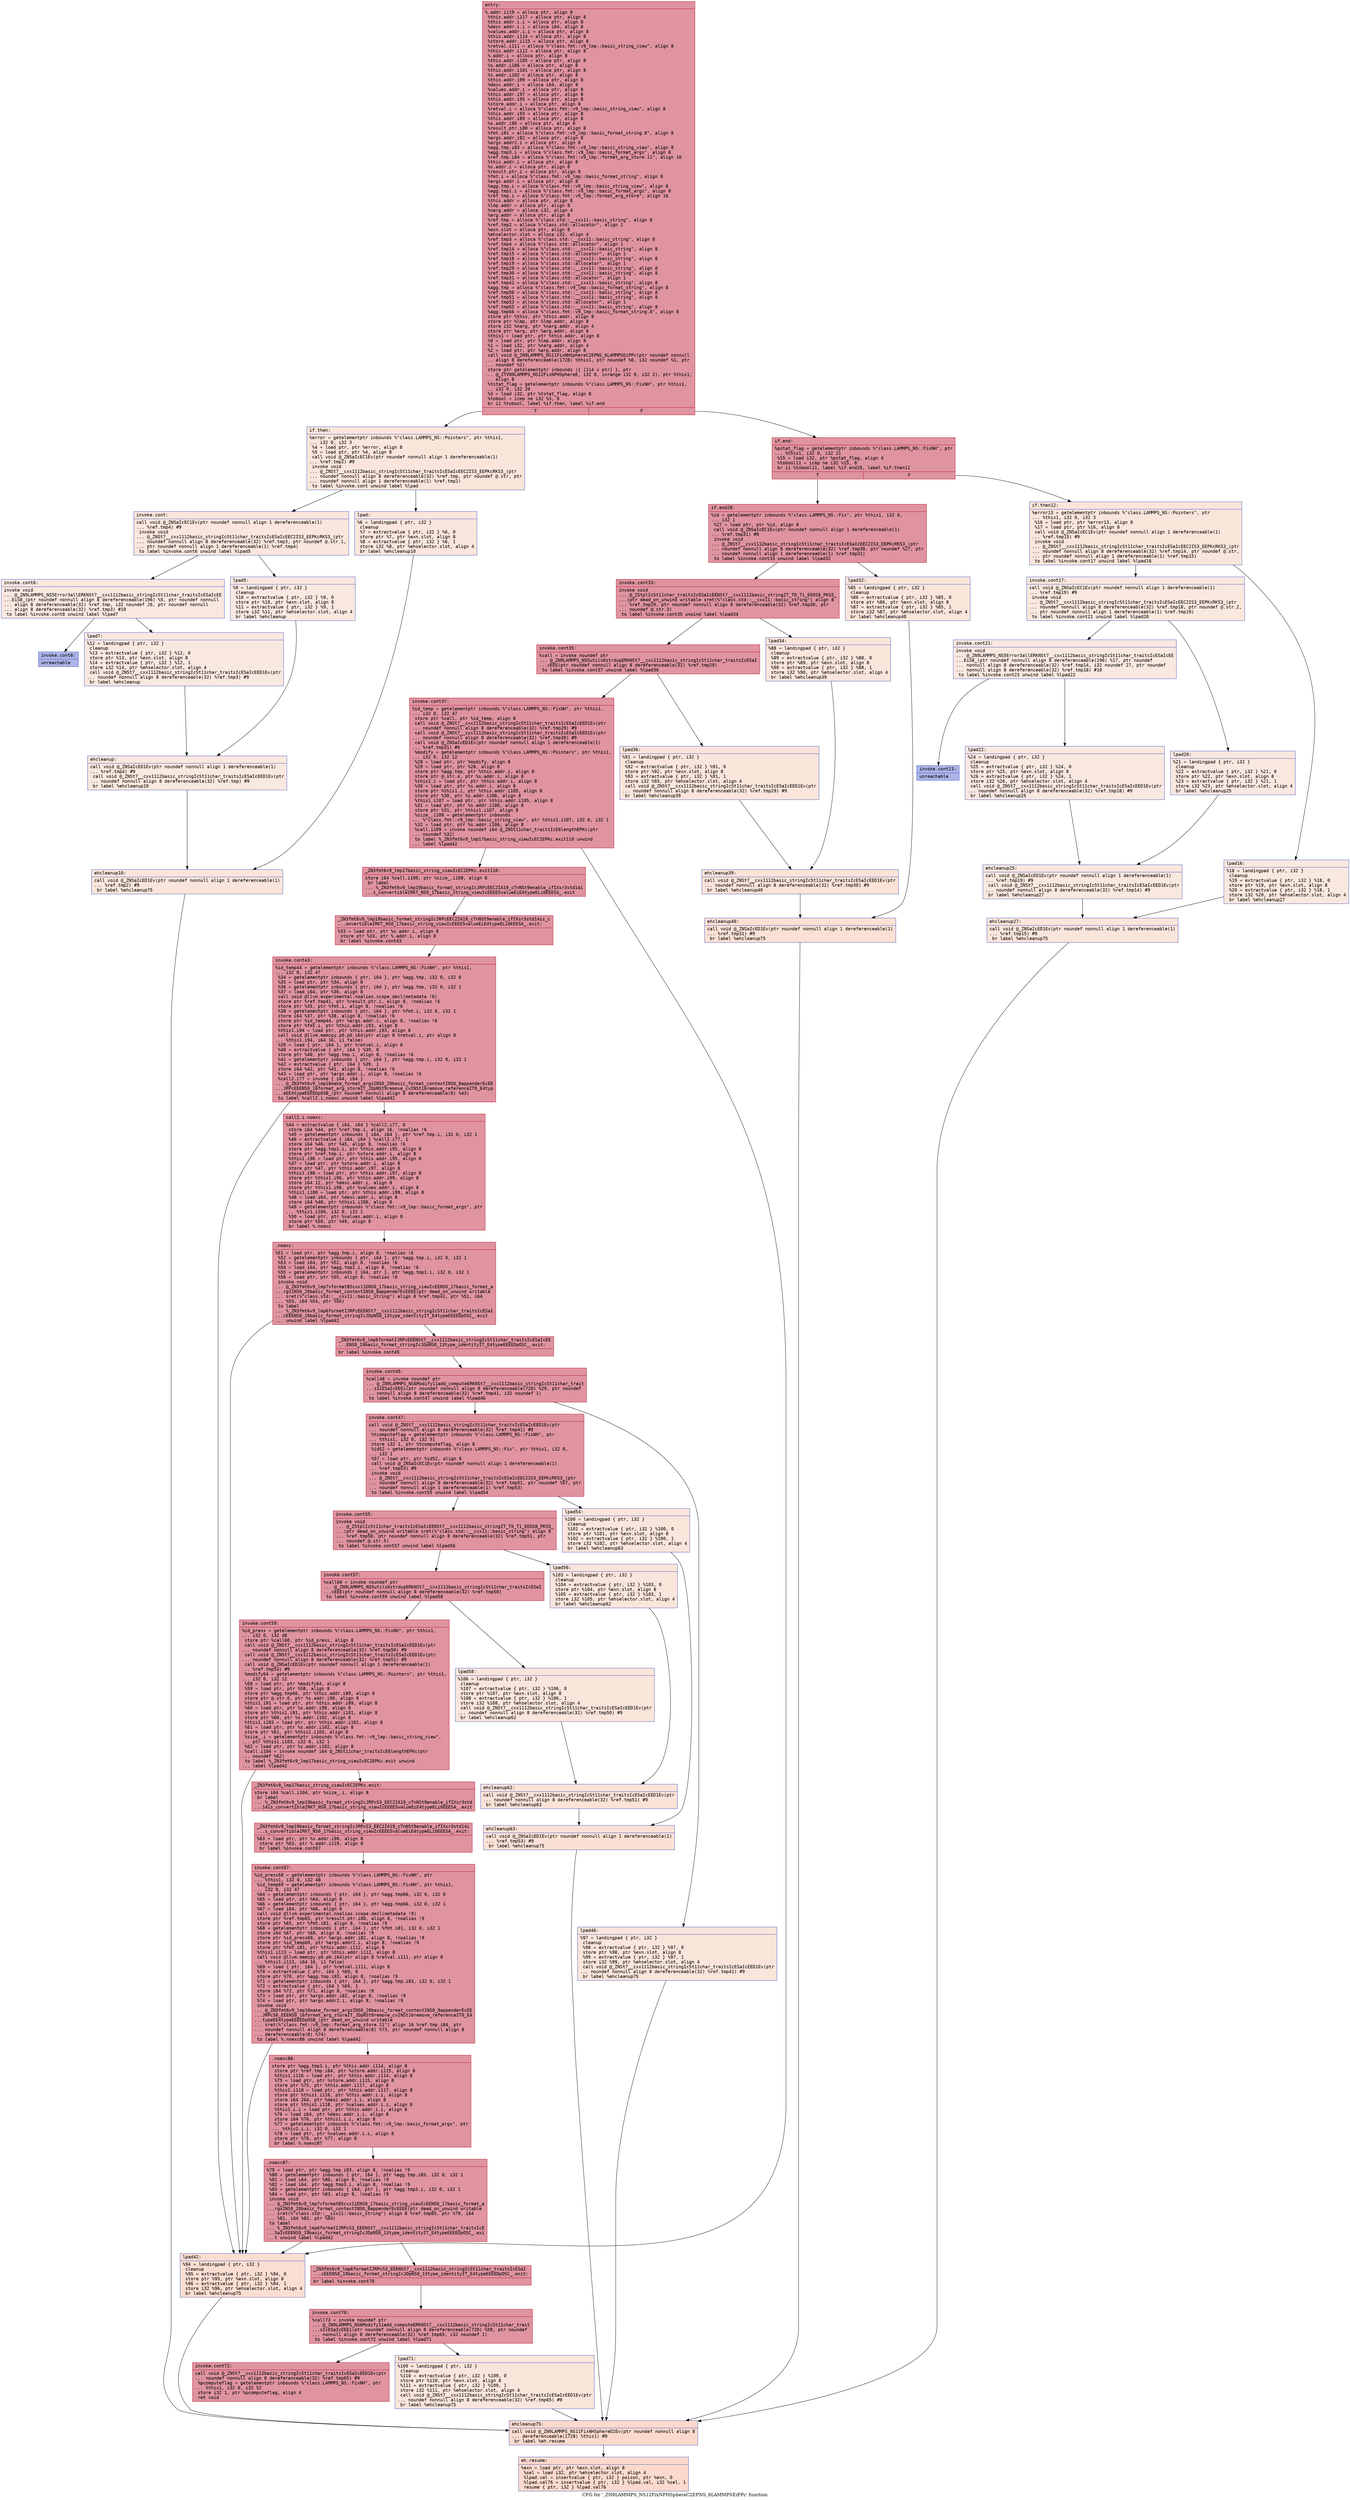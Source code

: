 digraph "CFG for '_ZN9LAMMPS_NS12FixNPHSphereC2EPNS_6LAMMPSEiPPc' function" {
	label="CFG for '_ZN9LAMMPS_NS12FixNPHSphereC2EPNS_6LAMMPSEiPPc' function";

	Node0x5569bf9ed840 [shape=record,color="#b70d28ff", style=filled, fillcolor="#b70d2870" fontname="Courier",label="{entry:\l|  %.addr.i119 = alloca ptr, align 8\l  %this.addr.i117 = alloca ptr, align 8\l  %this.addr.i.i = alloca ptr, align 8\l  %desc.addr.i.i = alloca i64, align 8\l  %values.addr.i.i = alloca ptr, align 8\l  %this.addr.i114 = alloca ptr, align 8\l  %store.addr.i115 = alloca ptr, align 8\l  %retval.i111 = alloca %\"class.fmt::v9_lmp::basic_string_view\", align 8\l  %this.addr.i112 = alloca ptr, align 8\l  %.addr.i = alloca ptr, align 8\l  %this.addr.i105 = alloca ptr, align 8\l  %s.addr.i106 = alloca ptr, align 8\l  %this.addr.i101 = alloca ptr, align 8\l  %s.addr.i102 = alloca ptr, align 8\l  %this.addr.i99 = alloca ptr, align 8\l  %desc.addr.i = alloca i64, align 8\l  %values.addr.i = alloca ptr, align 8\l  %this.addr.i97 = alloca ptr, align 8\l  %this.addr.i95 = alloca ptr, align 8\l  %store.addr.i = alloca ptr, align 8\l  %retval.i = alloca %\"class.fmt::v9_lmp::basic_string_view\", align 8\l  %this.addr.i93 = alloca ptr, align 8\l  %this.addr.i89 = alloca ptr, align 8\l  %s.addr.i90 = alloca ptr, align 8\l  %result.ptr.i80 = alloca ptr, align 8\l  %fmt.i81 = alloca %\"class.fmt::v9_lmp::basic_format_string.8\", align 8\l  %args.addr.i82 = alloca ptr, align 8\l  %args.addr2.i = alloca ptr, align 8\l  %agg.tmp.i83 = alloca %\"class.fmt::v9_lmp::basic_string_view\", align 8\l  %agg.tmp3.i = alloca %\"class.fmt::v9_lmp::basic_format_args\", align 8\l  %ref.tmp.i84 = alloca %\"class.fmt::v9_lmp::format_arg_store.11\", align 16\l  %this.addr.i = alloca ptr, align 8\l  %s.addr.i = alloca ptr, align 8\l  %result.ptr.i = alloca ptr, align 8\l  %fmt.i = alloca %\"class.fmt::v9_lmp::basic_format_string\", align 8\l  %args.addr.i = alloca ptr, align 8\l  %agg.tmp.i = alloca %\"class.fmt::v9_lmp::basic_string_view\", align 8\l  %agg.tmp1.i = alloca %\"class.fmt::v9_lmp::basic_format_args\", align 8\l  %ref.tmp.i = alloca %\"class.fmt::v9_lmp::format_arg_store\", align 16\l  %this.addr = alloca ptr, align 8\l  %lmp.addr = alloca ptr, align 8\l  %narg.addr = alloca i32, align 4\l  %arg.addr = alloca ptr, align 8\l  %ref.tmp = alloca %\"class.std::__cxx11::basic_string\", align 8\l  %ref.tmp2 = alloca %\"class.std::allocator\", align 1\l  %exn.slot = alloca ptr, align 8\l  %ehselector.slot = alloca i32, align 4\l  %ref.tmp3 = alloca %\"class.std::__cxx11::basic_string\", align 8\l  %ref.tmp4 = alloca %\"class.std::allocator\", align 1\l  %ref.tmp14 = alloca %\"class.std::__cxx11::basic_string\", align 8\l  %ref.tmp15 = alloca %\"class.std::allocator\", align 1\l  %ref.tmp18 = alloca %\"class.std::__cxx11::basic_string\", align 8\l  %ref.tmp19 = alloca %\"class.std::allocator\", align 1\l  %ref.tmp29 = alloca %\"class.std::__cxx11::basic_string\", align 8\l  %ref.tmp30 = alloca %\"class.std::__cxx11::basic_string\", align 8\l  %ref.tmp31 = alloca %\"class.std::allocator\", align 1\l  %ref.tmp41 = alloca %\"class.std::__cxx11::basic_string\", align 8\l  %agg.tmp = alloca %\"class.fmt::v9_lmp::basic_format_string\", align 8\l  %ref.tmp50 = alloca %\"class.std::__cxx11::basic_string\", align 8\l  %ref.tmp51 = alloca %\"class.std::__cxx11::basic_string\", align 8\l  %ref.tmp53 = alloca %\"class.std::allocator\", align 1\l  %ref.tmp65 = alloca %\"class.std::__cxx11::basic_string\", align 8\l  %agg.tmp66 = alloca %\"class.fmt::v9_lmp::basic_format_string.8\", align 8\l  store ptr %this, ptr %this.addr, align 8\l  store ptr %lmp, ptr %lmp.addr, align 8\l  store i32 %narg, ptr %narg.addr, align 4\l  store ptr %arg, ptr %arg.addr, align 8\l  %this1 = load ptr, ptr %this.addr, align 8\l  %0 = load ptr, ptr %lmp.addr, align 8\l  %1 = load i32, ptr %narg.addr, align 4\l  %2 = load ptr, ptr %arg.addr, align 8\l  call void @_ZN9LAMMPS_NS11FixNHSphereC2EPNS_6LAMMPSEiPPc(ptr noundef nonnull\l... align 8 dereferenceable(1728) %this1, ptr noundef %0, i32 noundef %1, ptr\l... noundef %2)\l  store ptr getelementptr inbounds (\{ [114 x ptr] \}, ptr\l... @_ZTVN9LAMMPS_NS12FixNPHSphereE, i32 0, inrange i32 0, i32 2), ptr %this1,\l... align 8\l  %tstat_flag = getelementptr inbounds %\"class.LAMMPS_NS::FixNH\", ptr %this1,\l... i32 0, i32 20\l  %3 = load i32, ptr %tstat_flag, align 8\l  %tobool = icmp ne i32 %3, 0\l  br i1 %tobool, label %if.then, label %if.end\l|{<s0>T|<s1>F}}"];
	Node0x5569bf9ed840:s0 -> Node0x5569bf9f27c0[tooltip="entry -> if.then\nProbability 0.00%" ];
	Node0x5569bf9ed840:s1 -> Node0x5569bf9f2870[tooltip="entry -> if.end\nProbability 100.00%" ];
	Node0x5569bf9f27c0 [shape=record,color="#3d50c3ff", style=filled, fillcolor="#f4c5ad70" fontname="Courier",label="{if.then:\l|  %error = getelementptr inbounds %\"class.LAMMPS_NS::Pointers\", ptr %this1,\l... i32 0, i32 3\l  %4 = load ptr, ptr %error, align 8\l  %5 = load ptr, ptr %4, align 8\l  call void @_ZNSaIcEC1Ev(ptr noundef nonnull align 1 dereferenceable(1)\l... %ref.tmp2) #9\l  invoke void\l... @_ZNSt7__cxx1112basic_stringIcSt11char_traitsIcESaIcEEC2IS3_EEPKcRKS3_(ptr\l... noundef nonnull align 8 dereferenceable(32) %ref.tmp, ptr noundef @.str, ptr\l... noundef nonnull align 1 dereferenceable(1) %ref.tmp2)\l          to label %invoke.cont unwind label %lpad\l}"];
	Node0x5569bf9f27c0 -> Node0x5569bf9f2ec0[tooltip="if.then -> invoke.cont\nProbability 50.00%" ];
	Node0x5569bf9f27c0 -> Node0x5569bf9f2fa0[tooltip="if.then -> lpad\nProbability 50.00%" ];
	Node0x5569bf9f2ec0 [shape=record,color="#3d50c3ff", style=filled, fillcolor="#f3c7b170" fontname="Courier",label="{invoke.cont:\l|  call void @_ZNSaIcEC1Ev(ptr noundef nonnull align 1 dereferenceable(1)\l... %ref.tmp4) #9\l  invoke void\l... @_ZNSt7__cxx1112basic_stringIcSt11char_traitsIcESaIcEEC2IS3_EEPKcRKS3_(ptr\l... noundef nonnull align 8 dereferenceable(32) %ref.tmp3, ptr noundef @.str.1,\l... ptr noundef nonnull align 1 dereferenceable(1) %ref.tmp4)\l          to label %invoke.cont6 unwind label %lpad5\l}"];
	Node0x5569bf9f2ec0 -> Node0x5569bf9f3330[tooltip="invoke.cont -> invoke.cont6\nProbability 50.00%" ];
	Node0x5569bf9f2ec0 -> Node0x5569bf9f3380[tooltip="invoke.cont -> lpad5\nProbability 50.00%" ];
	Node0x5569bf9f3330 [shape=record,color="#3d50c3ff", style=filled, fillcolor="#f1ccb870" fontname="Courier",label="{invoke.cont6:\l|  invoke void\l... @_ZN9LAMMPS_NS5Error3allERKNSt7__cxx1112basic_stringIcSt11char_traitsIcESaIcEE\l...EiS8_(ptr noundef nonnull align 8 dereferenceable(196) %5, ptr noundef nonnull\l... align 8 dereferenceable(32) %ref.tmp, i32 noundef 26, ptr noundef nonnull\l... align 8 dereferenceable(32) %ref.tmp3) #10\l          to label %invoke.cont8 unwind label %lpad7\l}"];
	Node0x5569bf9f3330 -> Node0x5569bf9f32e0[tooltip="invoke.cont6 -> invoke.cont8\nProbability 0.00%" ];
	Node0x5569bf9f3330 -> Node0x5569bf9f3700[tooltip="invoke.cont6 -> lpad7\nProbability 100.00%" ];
	Node0x5569bf9f32e0 [shape=record,color="#3d50c3ff", style=filled, fillcolor="#4358cb70" fontname="Courier",label="{invoke.cont8:\l|  unreachable\l}"];
	Node0x5569bf9f2fa0 [shape=record,color="#3d50c3ff", style=filled, fillcolor="#f3c7b170" fontname="Courier",label="{lpad:\l|  %6 = landingpad \{ ptr, i32 \}\l          cleanup\l  %7 = extractvalue \{ ptr, i32 \} %6, 0\l  store ptr %7, ptr %exn.slot, align 8\l  %8 = extractvalue \{ ptr, i32 \} %6, 1\l  store i32 %8, ptr %ehselector.slot, align 4\l  br label %ehcleanup10\l}"];
	Node0x5569bf9f2fa0 -> Node0x5569bf9f4db0[tooltip="lpad -> ehcleanup10\nProbability 100.00%" ];
	Node0x5569bf9f3380 [shape=record,color="#3d50c3ff", style=filled, fillcolor="#f1ccb870" fontname="Courier",label="{lpad5:\l|  %9 = landingpad \{ ptr, i32 \}\l          cleanup\l  %10 = extractvalue \{ ptr, i32 \} %9, 0\l  store ptr %10, ptr %exn.slot, align 8\l  %11 = extractvalue \{ ptr, i32 \} %9, 1\l  store i32 %11, ptr %ehselector.slot, align 4\l  br label %ehcleanup\l}"];
	Node0x5569bf9f3380 -> Node0x5569bf9ef6d0[tooltip="lpad5 -> ehcleanup\nProbability 100.00%" ];
	Node0x5569bf9f3700 [shape=record,color="#3d50c3ff", style=filled, fillcolor="#f1ccb870" fontname="Courier",label="{lpad7:\l|  %12 = landingpad \{ ptr, i32 \}\l          cleanup\l  %13 = extractvalue \{ ptr, i32 \} %12, 0\l  store ptr %13, ptr %exn.slot, align 8\l  %14 = extractvalue \{ ptr, i32 \} %12, 1\l  store i32 %14, ptr %ehselector.slot, align 4\l  call void @_ZNSt7__cxx1112basic_stringIcSt11char_traitsIcESaIcEED1Ev(ptr\l... noundef nonnull align 8 dereferenceable(32) %ref.tmp3) #9\l  br label %ehcleanup\l}"];
	Node0x5569bf9f3700 -> Node0x5569bf9ef6d0[tooltip="lpad7 -> ehcleanup\nProbability 100.00%" ];
	Node0x5569bf9ef6d0 [shape=record,color="#3d50c3ff", style=filled, fillcolor="#f2cab570" fontname="Courier",label="{ehcleanup:\l|  call void @_ZNSaIcED1Ev(ptr noundef nonnull align 1 dereferenceable(1)\l... %ref.tmp4) #9\l  call void @_ZNSt7__cxx1112basic_stringIcSt11char_traitsIcESaIcEED1Ev(ptr\l... noundef nonnull align 8 dereferenceable(32) %ref.tmp) #9\l  br label %ehcleanup10\l}"];
	Node0x5569bf9ef6d0 -> Node0x5569bf9f4db0[tooltip="ehcleanup -> ehcleanup10\nProbability 100.00%" ];
	Node0x5569bf9f4db0 [shape=record,color="#3d50c3ff", style=filled, fillcolor="#f4c5ad70" fontname="Courier",label="{ehcleanup10:\l|  call void @_ZNSaIcED1Ev(ptr noundef nonnull align 1 dereferenceable(1)\l... %ref.tmp2) #9\l  br label %ehcleanup75\l}"];
	Node0x5569bf9f4db0 -> Node0x5569bf9f6390[tooltip="ehcleanup10 -> ehcleanup75\nProbability 100.00%" ];
	Node0x5569bf9f2870 [shape=record,color="#b70d28ff", style=filled, fillcolor="#b70d2870" fontname="Courier",label="{if.end:\l|  %pstat_flag = getelementptr inbounds %\"class.LAMMPS_NS::FixNH\", ptr\l... %this1, i32 0, i32 21\l  %15 = load i32, ptr %pstat_flag, align 4\l  %tobool11 = icmp ne i32 %15, 0\l  br i1 %tobool11, label %if.end28, label %if.then12\l|{<s0>T|<s1>F}}"];
	Node0x5569bf9f2870:s0 -> Node0x5569bf9f6680[tooltip="if.end -> if.end28\nProbability 100.00%" ];
	Node0x5569bf9f2870:s1 -> Node0x5569bf9f6700[tooltip="if.end -> if.then12\nProbability 0.00%" ];
	Node0x5569bf9f6700 [shape=record,color="#3d50c3ff", style=filled, fillcolor="#f4c5ad70" fontname="Courier",label="{if.then12:\l|  %error13 = getelementptr inbounds %\"class.LAMMPS_NS::Pointers\", ptr\l... %this1, i32 0, i32 3\l  %16 = load ptr, ptr %error13, align 8\l  %17 = load ptr, ptr %16, align 8\l  call void @_ZNSaIcEC1Ev(ptr noundef nonnull align 1 dereferenceable(1)\l... %ref.tmp15) #9\l  invoke void\l... @_ZNSt7__cxx1112basic_stringIcSt11char_traitsIcESaIcEEC2IS3_EEPKcRKS3_(ptr\l... noundef nonnull align 8 dereferenceable(32) %ref.tmp14, ptr noundef @.str,\l... ptr noundef nonnull align 1 dereferenceable(1) %ref.tmp15)\l          to label %invoke.cont17 unwind label %lpad16\l}"];
	Node0x5569bf9f6700 -> Node0x5569bf9f6bd0[tooltip="if.then12 -> invoke.cont17\nProbability 50.00%" ];
	Node0x5569bf9f6700 -> Node0x5569bf9f6c50[tooltip="if.then12 -> lpad16\nProbability 50.00%" ];
	Node0x5569bf9f6bd0 [shape=record,color="#3d50c3ff", style=filled, fillcolor="#f2cab570" fontname="Courier",label="{invoke.cont17:\l|  call void @_ZNSaIcEC1Ev(ptr noundef nonnull align 1 dereferenceable(1)\l... %ref.tmp19) #9\l  invoke void\l... @_ZNSt7__cxx1112basic_stringIcSt11char_traitsIcESaIcEEC2IS3_EEPKcRKS3_(ptr\l... noundef nonnull align 8 dereferenceable(32) %ref.tmp18, ptr noundef @.str.2,\l... ptr noundef nonnull align 1 dereferenceable(1) %ref.tmp19)\l          to label %invoke.cont21 unwind label %lpad20\l}"];
	Node0x5569bf9f6bd0 -> Node0x5569bf9f6fd0[tooltip="invoke.cont17 -> invoke.cont21\nProbability 50.00%" ];
	Node0x5569bf9f6bd0 -> Node0x5569bf9f7020[tooltip="invoke.cont17 -> lpad20\nProbability 50.00%" ];
	Node0x5569bf9f6fd0 [shape=record,color="#3d50c3ff", style=filled, fillcolor="#f1ccb870" fontname="Courier",label="{invoke.cont21:\l|  invoke void\l... @_ZN9LAMMPS_NS5Error3allERKNSt7__cxx1112basic_stringIcSt11char_traitsIcESaIcEE\l...EiS8_(ptr noundef nonnull align 8 dereferenceable(196) %17, ptr noundef\l... nonnull align 8 dereferenceable(32) %ref.tmp14, i32 noundef 27, ptr noundef\l... nonnull align 8 dereferenceable(32) %ref.tmp18) #10\l          to label %invoke.cont23 unwind label %lpad22\l}"];
	Node0x5569bf9f6fd0 -> Node0x5569bf9f6f80[tooltip="invoke.cont21 -> invoke.cont23\nProbability 0.00%" ];
	Node0x5569bf9f6fd0 -> Node0x5569bf9f7340[tooltip="invoke.cont21 -> lpad22\nProbability 100.00%" ];
	Node0x5569bf9f6f80 [shape=record,color="#3d50c3ff", style=filled, fillcolor="#4358cb70" fontname="Courier",label="{invoke.cont23:\l|  unreachable\l}"];
	Node0x5569bf9f6c50 [shape=record,color="#3d50c3ff", style=filled, fillcolor="#f2cab570" fontname="Courier",label="{lpad16:\l|  %18 = landingpad \{ ptr, i32 \}\l          cleanup\l  %19 = extractvalue \{ ptr, i32 \} %18, 0\l  store ptr %19, ptr %exn.slot, align 8\l  %20 = extractvalue \{ ptr, i32 \} %18, 1\l  store i32 %20, ptr %ehselector.slot, align 4\l  br label %ehcleanup27\l}"];
	Node0x5569bf9f6c50 -> Node0x5569bf9f7900[tooltip="lpad16 -> ehcleanup27\nProbability 100.00%" ];
	Node0x5569bf9f7020 [shape=record,color="#3d50c3ff", style=filled, fillcolor="#f1ccb870" fontname="Courier",label="{lpad20:\l|  %21 = landingpad \{ ptr, i32 \}\l          cleanup\l  %22 = extractvalue \{ ptr, i32 \} %21, 0\l  store ptr %22, ptr %exn.slot, align 8\l  %23 = extractvalue \{ ptr, i32 \} %21, 1\l  store i32 %23, ptr %ehselector.slot, align 4\l  br label %ehcleanup25\l}"];
	Node0x5569bf9f7020 -> Node0x5569bf9f7c50[tooltip="lpad20 -> ehcleanup25\nProbability 100.00%" ];
	Node0x5569bf9f7340 [shape=record,color="#3d50c3ff", style=filled, fillcolor="#f1ccb870" fontname="Courier",label="{lpad22:\l|  %24 = landingpad \{ ptr, i32 \}\l          cleanup\l  %25 = extractvalue \{ ptr, i32 \} %24, 0\l  store ptr %25, ptr %exn.slot, align 8\l  %26 = extractvalue \{ ptr, i32 \} %24, 1\l  store i32 %26, ptr %ehselector.slot, align 4\l  call void @_ZNSt7__cxx1112basic_stringIcSt11char_traitsIcESaIcEED1Ev(ptr\l... noundef nonnull align 8 dereferenceable(32) %ref.tmp18) #9\l  br label %ehcleanup25\l}"];
	Node0x5569bf9f7340 -> Node0x5569bf9f7c50[tooltip="lpad22 -> ehcleanup25\nProbability 100.00%" ];
	Node0x5569bf9f7c50 [shape=record,color="#3d50c3ff", style=filled, fillcolor="#f2cab570" fontname="Courier",label="{ehcleanup25:\l|  call void @_ZNSaIcED1Ev(ptr noundef nonnull align 1 dereferenceable(1)\l... %ref.tmp19) #9\l  call void @_ZNSt7__cxx1112basic_stringIcSt11char_traitsIcESaIcEED1Ev(ptr\l... noundef nonnull align 8 dereferenceable(32) %ref.tmp14) #9\l  br label %ehcleanup27\l}"];
	Node0x5569bf9f7c50 -> Node0x5569bf9f7900[tooltip="ehcleanup25 -> ehcleanup27\nProbability 100.00%" ];
	Node0x5569bf9f7900 [shape=record,color="#3d50c3ff", style=filled, fillcolor="#f4c5ad70" fontname="Courier",label="{ehcleanup27:\l|  call void @_ZNSaIcED1Ev(ptr noundef nonnull align 1 dereferenceable(1)\l... %ref.tmp15) #9\l  br label %ehcleanup75\l}"];
	Node0x5569bf9f7900 -> Node0x5569bf9f6390[tooltip="ehcleanup27 -> ehcleanup75\nProbability 100.00%" ];
	Node0x5569bf9f6680 [shape=record,color="#b70d28ff", style=filled, fillcolor="#b70d2870" fontname="Courier",label="{if.end28:\l|  %id = getelementptr inbounds %\"class.LAMMPS_NS::Fix\", ptr %this1, i32 0,\l... i32 1\l  %27 = load ptr, ptr %id, align 8\l  call void @_ZNSaIcEC1Ev(ptr noundef nonnull align 1 dereferenceable(1)\l... %ref.tmp31) #9\l  invoke void\l... @_ZNSt7__cxx1112basic_stringIcSt11char_traitsIcESaIcEEC2IS3_EEPKcRKS3_(ptr\l... noundef nonnull align 8 dereferenceable(32) %ref.tmp30, ptr noundef %27, ptr\l... noundef nonnull align 1 dereferenceable(1) %ref.tmp31)\l          to label %invoke.cont33 unwind label %lpad32\l}"];
	Node0x5569bf9f6680 -> Node0x5569bf9f08c0[tooltip="if.end28 -> invoke.cont33\nProbability 100.00%" ];
	Node0x5569bf9f6680 -> Node0x5569bf9f0910[tooltip="if.end28 -> lpad32\nProbability 0.00%" ];
	Node0x5569bf9f08c0 [shape=record,color="#b70d28ff", style=filled, fillcolor="#b70d2870" fontname="Courier",label="{invoke.cont33:\l|  invoke void\l... @_ZStplIcSt11char_traitsIcESaIcEENSt7__cxx1112basic_stringIT_T0_T1_EEOS8_PKS5_\l...(ptr dead_on_unwind writable sret(%\"class.std::__cxx11::basic_string\") align 8\l... %ref.tmp29, ptr noundef nonnull align 8 dereferenceable(32) %ref.tmp30, ptr\l... noundef @.str.3)\l          to label %invoke.cont35 unwind label %lpad34\l}"];
	Node0x5569bf9f08c0 -> Node0x5569bf9f0870[tooltip="invoke.cont33 -> invoke.cont35\nProbability 100.00%" ];
	Node0x5569bf9f08c0 -> Node0x5569bf9f0b40[tooltip="invoke.cont33 -> lpad34\nProbability 0.00%" ];
	Node0x5569bf9f0870 [shape=record,color="#b70d28ff", style=filled, fillcolor="#b70d2870" fontname="Courier",label="{invoke.cont35:\l|  %call = invoke noundef ptr\l... @_ZN9LAMMPS_NS5utils6strdupERKNSt7__cxx1112basic_stringIcSt11char_traitsIcESaI\l...cEEE(ptr noundef nonnull align 8 dereferenceable(32) %ref.tmp29)\l          to label %invoke.cont37 unwind label %lpad36\l}"];
	Node0x5569bf9f0870 -> Node0x5569bf9f9480[tooltip="invoke.cont35 -> invoke.cont37\nProbability 100.00%" ];
	Node0x5569bf9f0870 -> Node0x5569bf9f94d0[tooltip="invoke.cont35 -> lpad36\nProbability 0.00%" ];
	Node0x5569bf9f9480 [shape=record,color="#b70d28ff", style=filled, fillcolor="#b70d2870" fontname="Courier",label="{invoke.cont37:\l|  %id_temp = getelementptr inbounds %\"class.LAMMPS_NS::FixNH\", ptr %this1,\l... i32 0, i32 47\l  store ptr %call, ptr %id_temp, align 8\l  call void @_ZNSt7__cxx1112basic_stringIcSt11char_traitsIcESaIcEED1Ev(ptr\l... noundef nonnull align 8 dereferenceable(32) %ref.tmp29) #9\l  call void @_ZNSt7__cxx1112basic_stringIcSt11char_traitsIcESaIcEED1Ev(ptr\l... noundef nonnull align 8 dereferenceable(32) %ref.tmp30) #9\l  call void @_ZNSaIcED1Ev(ptr noundef nonnull align 1 dereferenceable(1)\l... %ref.tmp31) #9\l  %modify = getelementptr inbounds %\"class.LAMMPS_NS::Pointers\", ptr %this1,\l... i32 0, i32 12\l  %28 = load ptr, ptr %modify, align 8\l  %29 = load ptr, ptr %28, align 8\l  store ptr %agg.tmp, ptr %this.addr.i, align 8\l  store ptr @.str.4, ptr %s.addr.i, align 8\l  %this1.i = load ptr, ptr %this.addr.i, align 8\l  %30 = load ptr, ptr %s.addr.i, align 8\l  store ptr %this1.i, ptr %this.addr.i105, align 8\l  store ptr %30, ptr %s.addr.i106, align 8\l  %this1.i107 = load ptr, ptr %this.addr.i105, align 8\l  %31 = load ptr, ptr %s.addr.i106, align 8\l  store ptr %31, ptr %this1.i107, align 8\l  %size_.i108 = getelementptr inbounds\l... %\"class.fmt::v9_lmp::basic_string_view\", ptr %this1.i107, i32 0, i32 1\l  %32 = load ptr, ptr %s.addr.i106, align 8\l  %call.i109 = invoke noundef i64 @_ZNSt11char_traitsIcE6lengthEPKc(ptr\l... noundef %32)\l          to label %_ZN3fmt6v9_lmp17basic_string_viewIcEC2EPKc.exit110 unwind\l... label %lpad42\l}"];
	Node0x5569bf9f9480 -> Node0x5569bf9fa4f0[tooltip="invoke.cont37 -> _ZN3fmt6v9_lmp17basic_string_viewIcEC2EPKc.exit110\nProbability 100.00%" ];
	Node0x5569bf9f9480 -> Node0x5569bf9fa590[tooltip="invoke.cont37 -> lpad42\nProbability 0.00%" ];
	Node0x5569bf9fa4f0 [shape=record,color="#b70d28ff", style=filled, fillcolor="#b70d2870" fontname="Courier",label="{_ZN3fmt6v9_lmp17basic_string_viewIcEC2EPKc.exit110:\l|  store i64 %call.i109, ptr %size_.i108, align 8\l  br label\l... %_ZN3fmt6v9_lmp19basic_format_stringIcJRPcEEC2IA19_cTnNSt9enable_ifIXsr3std14i\l...s_convertibleIRKT_NS0_17basic_string_viewIcEEEE5valueEiE4typeELi0EEESA_.exit\l}"];
	Node0x5569bf9fa4f0 -> Node0x5569bf9fa910[tooltip="_ZN3fmt6v9_lmp17basic_string_viewIcEC2EPKc.exit110 -> _ZN3fmt6v9_lmp19basic_format_stringIcJRPcEEC2IA19_cTnNSt9enable_ifIXsr3std14is_convertibleIRKT_NS0_17basic_string_viewIcEEEE5valueEiE4typeELi0EEESA_.exit\nProbability 100.00%" ];
	Node0x5569bf9fa910 [shape=record,color="#b70d28ff", style=filled, fillcolor="#b70d2870" fontname="Courier",label="{_ZN3fmt6v9_lmp19basic_format_stringIcJRPcEEC2IA19_cTnNSt9enable_ifIXsr3std14is_c\l...onvertibleIRKT_NS0_17basic_string_viewIcEEEE5valueEiE4typeELi0EEESA_.exit:\l|  %33 = load ptr, ptr %s.addr.i, align 8\l  store ptr %33, ptr %.addr.i, align 8\l  br label %invoke.cont43\l}"];
	Node0x5569bf9fa910 -> Node0x5569bf9fad10[tooltip="_ZN3fmt6v9_lmp19basic_format_stringIcJRPcEEC2IA19_cTnNSt9enable_ifIXsr3std14is_convertibleIRKT_NS0_17basic_string_viewIcEEEE5valueEiE4typeELi0EEESA_.exit -> invoke.cont43\nProbability 100.00%" ];
	Node0x5569bf9fad10 [shape=record,color="#b70d28ff", style=filled, fillcolor="#b70d2870" fontname="Courier",label="{invoke.cont43:\l|  %id_temp44 = getelementptr inbounds %\"class.LAMMPS_NS::FixNH\", ptr %this1,\l... i32 0, i32 47\l  %34 = getelementptr inbounds \{ ptr, i64 \}, ptr %agg.tmp, i32 0, i32 0\l  %35 = load ptr, ptr %34, align 8\l  %36 = getelementptr inbounds \{ ptr, i64 \}, ptr %agg.tmp, i32 0, i32 1\l  %37 = load i64, ptr %36, align 8\l  call void @llvm.experimental.noalias.scope.decl(metadata !6)\l  store ptr %ref.tmp41, ptr %result.ptr.i, align 8, !noalias !6\l  store ptr %35, ptr %fmt.i, align 8, !noalias !6\l  %38 = getelementptr inbounds \{ ptr, i64 \}, ptr %fmt.i, i32 0, i32 1\l  store i64 %37, ptr %38, align 8, !noalias !6\l  store ptr %id_temp44, ptr %args.addr.i, align 8, !noalias !6\l  store ptr %fmt.i, ptr %this.addr.i93, align 8\l  %this1.i94 = load ptr, ptr %this.addr.i93, align 8\l  call void @llvm.memcpy.p0.p0.i64(ptr align 8 %retval.i, ptr align 8\l... %this1.i94, i64 16, i1 false)\l  %39 = load \{ ptr, i64 \}, ptr %retval.i, align 8\l  %40 = extractvalue \{ ptr, i64 \} %39, 0\l  store ptr %40, ptr %agg.tmp.i, align 8, !noalias !6\l  %41 = getelementptr inbounds \{ ptr, i64 \}, ptr %agg.tmp.i, i32 0, i32 1\l  %42 = extractvalue \{ ptr, i64 \} %39, 1\l  store i64 %42, ptr %41, align 8, !noalias !6\l  %43 = load ptr, ptr %args.addr.i, align 8, !noalias !6\l  %call2.i77 = invoke \{ i64, i64 \}\l... @_ZN3fmt6v9_lmp16make_format_argsINS0_20basic_format_contextINS0_8appenderEcEE\l...JRPcEEENS0_16format_arg_storeIT_JDpNSt9remove_cvINSt16remove_referenceIT0_E4typ\l...eEE4typeEEEEDpOSB_(ptr noundef nonnull align 8 dereferenceable(8) %43)\l          to label %call2.i.noexc unwind label %lpad42\l}"];
	Node0x5569bf9fad10 -> Node0x5569bf9fd530[tooltip="invoke.cont43 -> call2.i.noexc\nProbability 100.00%" ];
	Node0x5569bf9fad10 -> Node0x5569bf9fa590[tooltip="invoke.cont43 -> lpad42\nProbability 0.00%" ];
	Node0x5569bf9fd530 [shape=record,color="#b70d28ff", style=filled, fillcolor="#b70d2870" fontname="Courier",label="{call2.i.noexc:\l|  %44 = extractvalue \{ i64, i64 \} %call2.i77, 0\l  store i64 %44, ptr %ref.tmp.i, align 16, !noalias !6\l  %45 = getelementptr inbounds \{ i64, i64 \}, ptr %ref.tmp.i, i32 0, i32 1\l  %46 = extractvalue \{ i64, i64 \} %call2.i77, 1\l  store i64 %46, ptr %45, align 8, !noalias !6\l  store ptr %agg.tmp1.i, ptr %this.addr.i95, align 8\l  store ptr %ref.tmp.i, ptr %store.addr.i, align 8\l  %this1.i96 = load ptr, ptr %this.addr.i95, align 8\l  %47 = load ptr, ptr %store.addr.i, align 8\l  store ptr %47, ptr %this.addr.i97, align 8\l  %this1.i98 = load ptr, ptr %this.addr.i97, align 8\l  store ptr %this1.i96, ptr %this.addr.i99, align 8\l  store i64 12, ptr %desc.addr.i, align 8\l  store ptr %this1.i98, ptr %values.addr.i, align 8\l  %this1.i100 = load ptr, ptr %this.addr.i99, align 8\l  %48 = load i64, ptr %desc.addr.i, align 8\l  store i64 %48, ptr %this1.i100, align 8\l  %49 = getelementptr inbounds %\"class.fmt::v9_lmp::basic_format_args\", ptr\l... %this1.i100, i32 0, i32 1\l  %50 = load ptr, ptr %values.addr.i, align 8\l  store ptr %50, ptr %49, align 8\l  br label %.noexc\l}"];
	Node0x5569bf9fd530 -> Node0x5569bf9febc0[tooltip="call2.i.noexc -> .noexc\nProbability 100.00%" ];
	Node0x5569bf9febc0 [shape=record,color="#b70d28ff", style=filled, fillcolor="#b70d2870" fontname="Courier",label="{.noexc:\l|  %51 = load ptr, ptr %agg.tmp.i, align 8, !noalias !6\l  %52 = getelementptr inbounds \{ ptr, i64 \}, ptr %agg.tmp.i, i32 0, i32 1\l  %53 = load i64, ptr %52, align 8, !noalias !6\l  %54 = load i64, ptr %agg.tmp1.i, align 8, !noalias !6\l  %55 = getelementptr inbounds \{ i64, ptr \}, ptr %agg.tmp1.i, i32 0, i32 1\l  %56 = load ptr, ptr %55, align 8, !noalias !6\l  invoke void\l... @_ZN3fmt6v9_lmp7vformatB5cxx11ENS0_17basic_string_viewIcEENS0_17basic_format_a\l...rgsINS0_20basic_format_contextINS0_8appenderEcEEEE(ptr dead_on_unwind writable\l... sret(%\"class.std::__cxx11::basic_string\") align 8 %ref.tmp41, ptr %51, i64\l... %53, i64 %54, ptr %56)\l          to label\l... %_ZN3fmt6v9_lmp6formatIJRPcEEENSt7__cxx1112basic_stringIcSt11char_traitsIcESaI\l...cEEENS0_19basic_format_stringIcJDpNS0_13type_identityIT_E4typeEEEEDpOSC_.exit\l... unwind label %lpad42\l}"];
	Node0x5569bf9febc0 -> Node0x5569bf9ff090[tooltip=".noexc -> _ZN3fmt6v9_lmp6formatIJRPcEEENSt7__cxx1112basic_stringIcSt11char_traitsIcESaIcEEENS0_19basic_format_stringIcJDpNS0_13type_identityIT_E4typeEEEEDpOSC_.exit\nProbability 100.00%" ];
	Node0x5569bf9febc0 -> Node0x5569bf9fa590[tooltip=".noexc -> lpad42\nProbability 0.00%" ];
	Node0x5569bf9ff090 [shape=record,color="#b70d28ff", style=filled, fillcolor="#b70d2870" fontname="Courier",label="{_ZN3fmt6v9_lmp6formatIJRPcEEENSt7__cxx1112basic_stringIcSt11char_traitsIcESaIcEE\l...ENS0_19basic_format_stringIcJDpNS0_13type_identityIT_E4typeEEEEDpOSC_.exit:\l|  br label %invoke.cont45\l}"];
	Node0x5569bf9ff090 -> Node0x5569bf9ff530[tooltip="_ZN3fmt6v9_lmp6formatIJRPcEEENSt7__cxx1112basic_stringIcSt11char_traitsIcESaIcEEENS0_19basic_format_stringIcJDpNS0_13type_identityIT_E4typeEEEEDpOSC_.exit -> invoke.cont45\nProbability 100.00%" ];
	Node0x5569bf9ff530 [shape=record,color="#b70d28ff", style=filled, fillcolor="#b70d2870" fontname="Courier",label="{invoke.cont45:\l|  %call48 = invoke noundef ptr\l... @_ZN9LAMMPS_NS6Modify11add_computeERKNSt7__cxx1112basic_stringIcSt11char_trait\l...sIcESaIcEEEi(ptr noundef nonnull align 8 dereferenceable(720) %29, ptr noundef\l... nonnull align 8 dereferenceable(32) %ref.tmp41, i32 noundef 1)\l          to label %invoke.cont47 unwind label %lpad46\l}"];
	Node0x5569bf9ff530 -> Node0x5569bf9ff660[tooltip="invoke.cont45 -> invoke.cont47\nProbability 100.00%" ];
	Node0x5569bf9ff530 -> Node0x5569bf9ff740[tooltip="invoke.cont45 -> lpad46\nProbability 0.00%" ];
	Node0x5569bf9ff660 [shape=record,color="#b70d28ff", style=filled, fillcolor="#b70d2870" fontname="Courier",label="{invoke.cont47:\l|  call void @_ZNSt7__cxx1112basic_stringIcSt11char_traitsIcESaIcEED1Ev(ptr\l... noundef nonnull align 8 dereferenceable(32) %ref.tmp41) #9\l  %tcomputeflag = getelementptr inbounds %\"class.LAMMPS_NS::FixNH\", ptr\l... %this1, i32 0, i32 51\l  store i32 1, ptr %tcomputeflag, align 8\l  %id52 = getelementptr inbounds %\"class.LAMMPS_NS::Fix\", ptr %this1, i32 0,\l... i32 1\l  %57 = load ptr, ptr %id52, align 8\l  call void @_ZNSaIcEC1Ev(ptr noundef nonnull align 1 dereferenceable(1)\l... %ref.tmp53) #9\l  invoke void\l... @_ZNSt7__cxx1112basic_stringIcSt11char_traitsIcESaIcEEC2IS3_EEPKcRKS3_(ptr\l... noundef nonnull align 8 dereferenceable(32) %ref.tmp51, ptr noundef %57, ptr\l... noundef nonnull align 1 dereferenceable(1) %ref.tmp53)\l          to label %invoke.cont55 unwind label %lpad54\l}"];
	Node0x5569bf9ff660 -> Node0x5569bfa00060[tooltip="invoke.cont47 -> invoke.cont55\nProbability 100.00%" ];
	Node0x5569bf9ff660 -> Node0x5569bfa000e0[tooltip="invoke.cont47 -> lpad54\nProbability 0.00%" ];
	Node0x5569bfa00060 [shape=record,color="#b70d28ff", style=filled, fillcolor="#b70d2870" fontname="Courier",label="{invoke.cont55:\l|  invoke void\l... @_ZStplIcSt11char_traitsIcESaIcEENSt7__cxx1112basic_stringIT_T0_T1_EEOS8_PKS5_\l...(ptr dead_on_unwind writable sret(%\"class.std::__cxx11::basic_string\") align 8\l... %ref.tmp50, ptr noundef nonnull align 8 dereferenceable(32) %ref.tmp51, ptr\l... noundef @.str.5)\l          to label %invoke.cont57 unwind label %lpad56\l}"];
	Node0x5569bfa00060 -> Node0x5569bfa00010[tooltip="invoke.cont55 -> invoke.cont57\nProbability 100.00%" ];
	Node0x5569bfa00060 -> Node0x5569bfa003d0[tooltip="invoke.cont55 -> lpad56\nProbability 0.00%" ];
	Node0x5569bfa00010 [shape=record,color="#b70d28ff", style=filled, fillcolor="#b70d2870" fontname="Courier",label="{invoke.cont57:\l|  %call60 = invoke noundef ptr\l... @_ZN9LAMMPS_NS5utils6strdupERKNSt7__cxx1112basic_stringIcSt11char_traitsIcESaI\l...cEEE(ptr noundef nonnull align 8 dereferenceable(32) %ref.tmp50)\l          to label %invoke.cont59 unwind label %lpad58\l}"];
	Node0x5569bfa00010 -> Node0x5569bfa006a0[tooltip="invoke.cont57 -> invoke.cont59\nProbability 100.00%" ];
	Node0x5569bfa00010 -> Node0x5569bfa006f0[tooltip="invoke.cont57 -> lpad58\nProbability 0.00%" ];
	Node0x5569bfa006a0 [shape=record,color="#b70d28ff", style=filled, fillcolor="#b70d2870" fontname="Courier",label="{invoke.cont59:\l|  %id_press = getelementptr inbounds %\"class.LAMMPS_NS::FixNH\", ptr %this1,\l... i32 0, i32 48\l  store ptr %call60, ptr %id_press, align 8\l  call void @_ZNSt7__cxx1112basic_stringIcSt11char_traitsIcESaIcEED1Ev(ptr\l... noundef nonnull align 8 dereferenceable(32) %ref.tmp50) #9\l  call void @_ZNSt7__cxx1112basic_stringIcSt11char_traitsIcESaIcEED1Ev(ptr\l... noundef nonnull align 8 dereferenceable(32) %ref.tmp51) #9\l  call void @_ZNSaIcED1Ev(ptr noundef nonnull align 1 dereferenceable(1)\l... %ref.tmp53) #9\l  %modify64 = getelementptr inbounds %\"class.LAMMPS_NS::Pointers\", ptr %this1,\l... i32 0, i32 12\l  %58 = load ptr, ptr %modify64, align 8\l  %59 = load ptr, ptr %58, align 8\l  store ptr %agg.tmp66, ptr %this.addr.i89, align 8\l  store ptr @.str.6, ptr %s.addr.i90, align 8\l  %this1.i91 = load ptr, ptr %this.addr.i89, align 8\l  %60 = load ptr, ptr %s.addr.i90, align 8\l  store ptr %this1.i91, ptr %this.addr.i101, align 8\l  store ptr %60, ptr %s.addr.i102, align 8\l  %this1.i103 = load ptr, ptr %this.addr.i101, align 8\l  %61 = load ptr, ptr %s.addr.i102, align 8\l  store ptr %61, ptr %this1.i103, align 8\l  %size_.i = getelementptr inbounds %\"class.fmt::v9_lmp::basic_string_view\",\l... ptr %this1.i103, i32 0, i32 1\l  %62 = load ptr, ptr %s.addr.i102, align 8\l  %call.i104 = invoke noundef i64 @_ZNSt11char_traitsIcE6lengthEPKc(ptr\l... noundef %62)\l          to label %_ZN3fmt6v9_lmp17basic_string_viewIcEC2EPKc.exit unwind\l... label %lpad42\l}"];
	Node0x5569bfa006a0 -> Node0x5569bfa01620[tooltip="invoke.cont59 -> _ZN3fmt6v9_lmp17basic_string_viewIcEC2EPKc.exit\nProbability 100.00%" ];
	Node0x5569bfa006a0 -> Node0x5569bf9fa590[tooltip="invoke.cont59 -> lpad42\nProbability 0.00%" ];
	Node0x5569bfa01620 [shape=record,color="#b70d28ff", style=filled, fillcolor="#b70d2870" fontname="Courier",label="{_ZN3fmt6v9_lmp17basic_string_viewIcEC2EPKc.exit:\l|  store i64 %call.i104, ptr %size_.i, align 8\l  br label\l... %_ZN3fmt6v9_lmp19basic_format_stringIcJRPcS3_EEC2IA19_cTnNSt9enable_ifIXsr3std\l...14is_convertibleIRKT_NS0_17basic_string_viewIcEEEE5valueEiE4typeELi0EEESA_.exit\l}"];
	Node0x5569bfa01620 -> Node0x5569bfa01880[tooltip="_ZN3fmt6v9_lmp17basic_string_viewIcEC2EPKc.exit -> _ZN3fmt6v9_lmp19basic_format_stringIcJRPcS3_EEC2IA19_cTnNSt9enable_ifIXsr3std14is_convertibleIRKT_NS0_17basic_string_viewIcEEEE5valueEiE4typeELi0EEESA_.exit\nProbability 100.00%" ];
	Node0x5569bfa01880 [shape=record,color="#b70d28ff", style=filled, fillcolor="#b70d2870" fontname="Courier",label="{_ZN3fmt6v9_lmp19basic_format_stringIcJRPcS3_EEC2IA19_cTnNSt9enable_ifIXsr3std14i\l...s_convertibleIRKT_NS0_17basic_string_viewIcEEEE5valueEiE4typeELi0EEESA_.exit:\l|  %63 = load ptr, ptr %s.addr.i90, align 8\l  store ptr %63, ptr %.addr.i119, align 8\l  br label %invoke.cont67\l}"];
	Node0x5569bfa01880 -> Node0x5569bfa01ab0[tooltip="_ZN3fmt6v9_lmp19basic_format_stringIcJRPcS3_EEC2IA19_cTnNSt9enable_ifIXsr3std14is_convertibleIRKT_NS0_17basic_string_viewIcEEEE5valueEiE4typeELi0EEESA_.exit -> invoke.cont67\nProbability 100.00%" ];
	Node0x5569bfa01ab0 [shape=record,color="#b70d28ff", style=filled, fillcolor="#b70d2870" fontname="Courier",label="{invoke.cont67:\l|  %id_press68 = getelementptr inbounds %\"class.LAMMPS_NS::FixNH\", ptr\l... %this1, i32 0, i32 48\l  %id_temp69 = getelementptr inbounds %\"class.LAMMPS_NS::FixNH\", ptr %this1,\l... i32 0, i32 47\l  %64 = getelementptr inbounds \{ ptr, i64 \}, ptr %agg.tmp66, i32 0, i32 0\l  %65 = load ptr, ptr %64, align 8\l  %66 = getelementptr inbounds \{ ptr, i64 \}, ptr %agg.tmp66, i32 0, i32 1\l  %67 = load i64, ptr %66, align 8\l  call void @llvm.experimental.noalias.scope.decl(metadata !9)\l  store ptr %ref.tmp65, ptr %result.ptr.i80, align 8, !noalias !9\l  store ptr %65, ptr %fmt.i81, align 8, !noalias !9\l  %68 = getelementptr inbounds \{ ptr, i64 \}, ptr %fmt.i81, i32 0, i32 1\l  store i64 %67, ptr %68, align 8, !noalias !9\l  store ptr %id_press68, ptr %args.addr.i82, align 8, !noalias !9\l  store ptr %id_temp69, ptr %args.addr2.i, align 8, !noalias !9\l  store ptr %fmt.i81, ptr %this.addr.i112, align 8\l  %this1.i113 = load ptr, ptr %this.addr.i112, align 8\l  call void @llvm.memcpy.p0.p0.i64(ptr align 8 %retval.i111, ptr align 8\l... %this1.i113, i64 16, i1 false)\l  %69 = load \{ ptr, i64 \}, ptr %retval.i111, align 8\l  %70 = extractvalue \{ ptr, i64 \} %69, 0\l  store ptr %70, ptr %agg.tmp.i83, align 8, !noalias !9\l  %71 = getelementptr inbounds \{ ptr, i64 \}, ptr %agg.tmp.i83, i32 0, i32 1\l  %72 = extractvalue \{ ptr, i64 \} %69, 1\l  store i64 %72, ptr %71, align 8, !noalias !9\l  %73 = load ptr, ptr %args.addr.i82, align 8, !noalias !9\l  %74 = load ptr, ptr %args.addr2.i, align 8, !noalias !9\l  invoke void\l... @_ZN3fmt6v9_lmp16make_format_argsINS0_20basic_format_contextINS0_8appenderEcEE\l...JRPcS6_EEENS0_16format_arg_storeIT_JDpNSt9remove_cvINSt16remove_referenceIT0_E4\l...typeEE4typeEEEEDpOSB_(ptr dead_on_unwind writable\l... sret(%\"class.fmt::v9_lmp::format_arg_store.11\") align 16 %ref.tmp.i84, ptr\l... noundef nonnull align 8 dereferenceable(8) %73, ptr noundef nonnull align 8\l... dereferenceable(8) %74)\l          to label %.noexc86 unwind label %lpad42\l}"];
	Node0x5569bfa01ab0 -> Node0x5569bfa03360[tooltip="invoke.cont67 -> .noexc86\nProbability 100.00%" ];
	Node0x5569bfa01ab0 -> Node0x5569bf9fa590[tooltip="invoke.cont67 -> lpad42\nProbability 0.00%" ];
	Node0x5569bfa03360 [shape=record,color="#b70d28ff", style=filled, fillcolor="#b70d2870" fontname="Courier",label="{.noexc86:\l|  store ptr %agg.tmp3.i, ptr %this.addr.i114, align 8\l  store ptr %ref.tmp.i84, ptr %store.addr.i115, align 8\l  %this1.i116 = load ptr, ptr %this.addr.i114, align 8\l  %75 = load ptr, ptr %store.addr.i115, align 8\l  store ptr %75, ptr %this.addr.i117, align 8\l  %this1.i118 = load ptr, ptr %this.addr.i117, align 8\l  store ptr %this1.i116, ptr %this.addr.i.i, align 8\l  store i64 204, ptr %desc.addr.i.i, align 8\l  store ptr %this1.i118, ptr %values.addr.i.i, align 8\l  %this1.i.i = load ptr, ptr %this.addr.i.i, align 8\l  %76 = load i64, ptr %desc.addr.i.i, align 8\l  store i64 %76, ptr %this1.i.i, align 8\l  %77 = getelementptr inbounds %\"class.fmt::v9_lmp::basic_format_args\", ptr\l... %this1.i.i, i32 0, i32 1\l  %78 = load ptr, ptr %values.addr.i.i, align 8\l  store ptr %78, ptr %77, align 8\l  br label %.noexc87\l}"];
	Node0x5569bfa03360 -> Node0x5569bfa03f20[tooltip=".noexc86 -> .noexc87\nProbability 100.00%" ];
	Node0x5569bfa03f20 [shape=record,color="#b70d28ff", style=filled, fillcolor="#b70d2870" fontname="Courier",label="{.noexc87:\l|  %79 = load ptr, ptr %agg.tmp.i83, align 8, !noalias !9\l  %80 = getelementptr inbounds \{ ptr, i64 \}, ptr %agg.tmp.i83, i32 0, i32 1\l  %81 = load i64, ptr %80, align 8, !noalias !9\l  %82 = load i64, ptr %agg.tmp3.i, align 8, !noalias !9\l  %83 = getelementptr inbounds \{ i64, ptr \}, ptr %agg.tmp3.i, i32 0, i32 1\l  %84 = load ptr, ptr %83, align 8, !noalias !9\l  invoke void\l... @_ZN3fmt6v9_lmp7vformatB5cxx11ENS0_17basic_string_viewIcEENS0_17basic_format_a\l...rgsINS0_20basic_format_contextINS0_8appenderEcEEEE(ptr dead_on_unwind writable\l... sret(%\"class.std::__cxx11::basic_string\") align 8 %ref.tmp65, ptr %79, i64\l... %81, i64 %82, ptr %84)\l          to label\l... %_ZN3fmt6v9_lmp6formatIJRPcS3_EEENSt7__cxx1112basic_stringIcSt11char_traitsIcE\l...SaIcEEENS0_19basic_format_stringIcJDpNS0_13type_identityIT_E4typeEEEEDpOSC_.exi\l...t unwind label %lpad42\l}"];
	Node0x5569bfa03f20 -> Node0x5569bfa043f0[tooltip=".noexc87 -> _ZN3fmt6v9_lmp6formatIJRPcS3_EEENSt7__cxx1112basic_stringIcSt11char_traitsIcESaIcEEENS0_19basic_format_stringIcJDpNS0_13type_identityIT_E4typeEEEEDpOSC_.exit\nProbability 100.00%" ];
	Node0x5569bfa03f20 -> Node0x5569bf9fa590[tooltip=".noexc87 -> lpad42\nProbability 0.00%" ];
	Node0x5569bfa043f0 [shape=record,color="#b70d28ff", style=filled, fillcolor="#b70d2870" fontname="Courier",label="{_ZN3fmt6v9_lmp6formatIJRPcS3_EEENSt7__cxx1112basic_stringIcSt11char_traitsIcESaI\l...cEEENS0_19basic_format_stringIcJDpNS0_13type_identityIT_E4typeEEEEDpOSC_.exit:\l|  br label %invoke.cont70\l}"];
	Node0x5569bfa043f0 -> Node0x5569bfa04770[tooltip="_ZN3fmt6v9_lmp6formatIJRPcS3_EEENSt7__cxx1112basic_stringIcSt11char_traitsIcESaIcEEENS0_19basic_format_stringIcJDpNS0_13type_identityIT_E4typeEEEEDpOSC_.exit -> invoke.cont70\nProbability 100.00%" ];
	Node0x5569bfa04770 [shape=record,color="#b70d28ff", style=filled, fillcolor="#b70d2870" fontname="Courier",label="{invoke.cont70:\l|  %call73 = invoke noundef ptr\l... @_ZN9LAMMPS_NS6Modify11add_computeERKNSt7__cxx1112basic_stringIcSt11char_trait\l...sIcESaIcEEEi(ptr noundef nonnull align 8 dereferenceable(720) %59, ptr noundef\l... nonnull align 8 dereferenceable(32) %ref.tmp65, i32 noundef 1)\l          to label %invoke.cont72 unwind label %lpad71\l}"];
	Node0x5569bfa04770 -> Node0x5569bfa048a0[tooltip="invoke.cont70 -> invoke.cont72\nProbability 100.00%" ];
	Node0x5569bfa04770 -> Node0x5569bfa04920[tooltip="invoke.cont70 -> lpad71\nProbability 0.00%" ];
	Node0x5569bfa048a0 [shape=record,color="#b70d28ff", style=filled, fillcolor="#b70d2870" fontname="Courier",label="{invoke.cont72:\l|  call void @_ZNSt7__cxx1112basic_stringIcSt11char_traitsIcESaIcEED1Ev(ptr\l... noundef nonnull align 8 dereferenceable(32) %ref.tmp65) #9\l  %pcomputeflag = getelementptr inbounds %\"class.LAMMPS_NS::FixNH\", ptr\l... %this1, i32 0, i32 52\l  store i32 1, ptr %pcomputeflag, align 4\l  ret void\l}"];
	Node0x5569bf9f0910 [shape=record,color="#3d50c3ff", style=filled, fillcolor="#f4c5ad70" fontname="Courier",label="{lpad32:\l|  %85 = landingpad \{ ptr, i32 \}\l          cleanup\l  %86 = extractvalue \{ ptr, i32 \} %85, 0\l  store ptr %86, ptr %exn.slot, align 8\l  %87 = extractvalue \{ ptr, i32 \} %85, 1\l  store i32 %87, ptr %ehselector.slot, align 4\l  br label %ehcleanup40\l}"];
	Node0x5569bf9f0910 -> Node0x5569bfa05060[tooltip="lpad32 -> ehcleanup40\nProbability 100.00%" ];
	Node0x5569bf9f0b40 [shape=record,color="#3d50c3ff", style=filled, fillcolor="#f4c5ad70" fontname="Courier",label="{lpad34:\l|  %88 = landingpad \{ ptr, i32 \}\l          cleanup\l  %89 = extractvalue \{ ptr, i32 \} %88, 0\l  store ptr %89, ptr %exn.slot, align 8\l  %90 = extractvalue \{ ptr, i32 \} %88, 1\l  store i32 %90, ptr %ehselector.slot, align 4\l  br label %ehcleanup39\l}"];
	Node0x5569bf9f0b40 -> Node0x5569bfa05360[tooltip="lpad34 -> ehcleanup39\nProbability 100.00%" ];
	Node0x5569bf9f94d0 [shape=record,color="#3d50c3ff", style=filled, fillcolor="#f4c5ad70" fontname="Courier",label="{lpad36:\l|  %91 = landingpad \{ ptr, i32 \}\l          cleanup\l  %92 = extractvalue \{ ptr, i32 \} %91, 0\l  store ptr %92, ptr %exn.slot, align 8\l  %93 = extractvalue \{ ptr, i32 \} %91, 1\l  store i32 %93, ptr %ehselector.slot, align 4\l  call void @_ZNSt7__cxx1112basic_stringIcSt11char_traitsIcESaIcEED1Ev(ptr\l... noundef nonnull align 8 dereferenceable(32) %ref.tmp29) #9\l  br label %ehcleanup39\l}"];
	Node0x5569bf9f94d0 -> Node0x5569bfa05360[tooltip="lpad36 -> ehcleanup39\nProbability 100.00%" ];
	Node0x5569bfa05360 [shape=record,color="#3d50c3ff", style=filled, fillcolor="#f6bfa670" fontname="Courier",label="{ehcleanup39:\l|  call void @_ZNSt7__cxx1112basic_stringIcSt11char_traitsIcESaIcEED1Ev(ptr\l... noundef nonnull align 8 dereferenceable(32) %ref.tmp30) #9\l  br label %ehcleanup40\l}"];
	Node0x5569bfa05360 -> Node0x5569bfa05060[tooltip="ehcleanup39 -> ehcleanup40\nProbability 100.00%" ];
	Node0x5569bfa05060 [shape=record,color="#3d50c3ff", style=filled, fillcolor="#f7bca170" fontname="Courier",label="{ehcleanup40:\l|  call void @_ZNSaIcED1Ev(ptr noundef nonnull align 1 dereferenceable(1)\l... %ref.tmp31) #9\l  br label %ehcleanup75\l}"];
	Node0x5569bfa05060 -> Node0x5569bf9f6390[tooltip="ehcleanup40 -> ehcleanup75\nProbability 100.00%" ];
	Node0x5569bf9fa590 [shape=record,color="#3d50c3ff", style=filled, fillcolor="#f7b59970" fontname="Courier",label="{lpad42:\l|  %94 = landingpad \{ ptr, i32 \}\l          cleanup\l  %95 = extractvalue \{ ptr, i32 \} %94, 0\l  store ptr %95, ptr %exn.slot, align 8\l  %96 = extractvalue \{ ptr, i32 \} %94, 1\l  store i32 %96, ptr %ehselector.slot, align 4\l  br label %ehcleanup75\l}"];
	Node0x5569bf9fa590 -> Node0x5569bf9f6390[tooltip="lpad42 -> ehcleanup75\nProbability 100.00%" ];
	Node0x5569bf9ff740 [shape=record,color="#3d50c3ff", style=filled, fillcolor="#f4c5ad70" fontname="Courier",label="{lpad46:\l|  %97 = landingpad \{ ptr, i32 \}\l          cleanup\l  %98 = extractvalue \{ ptr, i32 \} %97, 0\l  store ptr %98, ptr %exn.slot, align 8\l  %99 = extractvalue \{ ptr, i32 \} %97, 1\l  store i32 %99, ptr %ehselector.slot, align 4\l  call void @_ZNSt7__cxx1112basic_stringIcSt11char_traitsIcESaIcEED1Ev(ptr\l... noundef nonnull align 8 dereferenceable(32) %ref.tmp41) #9\l  br label %ehcleanup75\l}"];
	Node0x5569bf9ff740 -> Node0x5569bf9f6390[tooltip="lpad46 -> ehcleanup75\nProbability 100.00%" ];
	Node0x5569bfa000e0 [shape=record,color="#3d50c3ff", style=filled, fillcolor="#f4c5ad70" fontname="Courier",label="{lpad54:\l|  %100 = landingpad \{ ptr, i32 \}\l          cleanup\l  %101 = extractvalue \{ ptr, i32 \} %100, 0\l  store ptr %101, ptr %exn.slot, align 8\l  %102 = extractvalue \{ ptr, i32 \} %100, 1\l  store i32 %102, ptr %ehselector.slot, align 4\l  br label %ehcleanup63\l}"];
	Node0x5569bfa000e0 -> Node0x5569bf9fe160[tooltip="lpad54 -> ehcleanup63\nProbability 100.00%" ];
	Node0x5569bfa003d0 [shape=record,color="#3d50c3ff", style=filled, fillcolor="#f4c5ad70" fontname="Courier",label="{lpad56:\l|  %103 = landingpad \{ ptr, i32 \}\l          cleanup\l  %104 = extractvalue \{ ptr, i32 \} %103, 0\l  store ptr %104, ptr %exn.slot, align 8\l  %105 = extractvalue \{ ptr, i32 \} %103, 1\l  store i32 %105, ptr %ehselector.slot, align 4\l  br label %ehcleanup62\l}"];
	Node0x5569bfa003d0 -> Node0x5569bfa07030[tooltip="lpad56 -> ehcleanup62\nProbability 100.00%" ];
	Node0x5569bfa006f0 [shape=record,color="#3d50c3ff", style=filled, fillcolor="#f4c5ad70" fontname="Courier",label="{lpad58:\l|  %106 = landingpad \{ ptr, i32 \}\l          cleanup\l  %107 = extractvalue \{ ptr, i32 \} %106, 0\l  store ptr %107, ptr %exn.slot, align 8\l  %108 = extractvalue \{ ptr, i32 \} %106, 1\l  store i32 %108, ptr %ehselector.slot, align 4\l  call void @_ZNSt7__cxx1112basic_stringIcSt11char_traitsIcESaIcEED1Ev(ptr\l... noundef nonnull align 8 dereferenceable(32) %ref.tmp50) #9\l  br label %ehcleanup62\l}"];
	Node0x5569bfa006f0 -> Node0x5569bfa07030[tooltip="lpad58 -> ehcleanup62\nProbability 100.00%" ];
	Node0x5569bfa07030 [shape=record,color="#3d50c3ff", style=filled, fillcolor="#f6bfa670" fontname="Courier",label="{ehcleanup62:\l|  call void @_ZNSt7__cxx1112basic_stringIcSt11char_traitsIcESaIcEED1Ev(ptr\l... noundef nonnull align 8 dereferenceable(32) %ref.tmp51) #9\l  br label %ehcleanup63\l}"];
	Node0x5569bfa07030 -> Node0x5569bf9fe160[tooltip="ehcleanup62 -> ehcleanup63\nProbability 100.00%" ];
	Node0x5569bf9fe160 [shape=record,color="#3d50c3ff", style=filled, fillcolor="#f7bca170" fontname="Courier",label="{ehcleanup63:\l|  call void @_ZNSaIcED1Ev(ptr noundef nonnull align 1 dereferenceable(1)\l... %ref.tmp53) #9\l  br label %ehcleanup75\l}"];
	Node0x5569bf9fe160 -> Node0x5569bf9f6390[tooltip="ehcleanup63 -> ehcleanup75\nProbability 100.00%" ];
	Node0x5569bfa04920 [shape=record,color="#3d50c3ff", style=filled, fillcolor="#f4c5ad70" fontname="Courier",label="{lpad71:\l|  %109 = landingpad \{ ptr, i32 \}\l          cleanup\l  %110 = extractvalue \{ ptr, i32 \} %109, 0\l  store ptr %110, ptr %exn.slot, align 8\l  %111 = extractvalue \{ ptr, i32 \} %109, 1\l  store i32 %111, ptr %ehselector.slot, align 4\l  call void @_ZNSt7__cxx1112basic_stringIcSt11char_traitsIcESaIcEED1Ev(ptr\l... noundef nonnull align 8 dereferenceable(32) %ref.tmp65) #9\l  br label %ehcleanup75\l}"];
	Node0x5569bfa04920 -> Node0x5569bf9f6390[tooltip="lpad71 -> ehcleanup75\nProbability 100.00%" ];
	Node0x5569bf9f6390 [shape=record,color="#3d50c3ff", style=filled, fillcolor="#f7ac8e70" fontname="Courier",label="{ehcleanup75:\l|  call void @_ZN9LAMMPS_NS11FixNHSphereD2Ev(ptr noundef nonnull align 8\l... dereferenceable(1728) %this1) #9\l  br label %eh.resume\l}"];
	Node0x5569bf9f6390 -> Node0x5569bfa07e00[tooltip="ehcleanup75 -> eh.resume\nProbability 100.00%" ];
	Node0x5569bfa07e00 [shape=record,color="#3d50c3ff", style=filled, fillcolor="#f7ac8e70" fontname="Courier",label="{eh.resume:\l|  %exn = load ptr, ptr %exn.slot, align 8\l  %sel = load i32, ptr %ehselector.slot, align 4\l  %lpad.val = insertvalue \{ ptr, i32 \} poison, ptr %exn, 0\l  %lpad.val76 = insertvalue \{ ptr, i32 \} %lpad.val, i32 %sel, 1\l  resume \{ ptr, i32 \} %lpad.val76\l}"];
}
